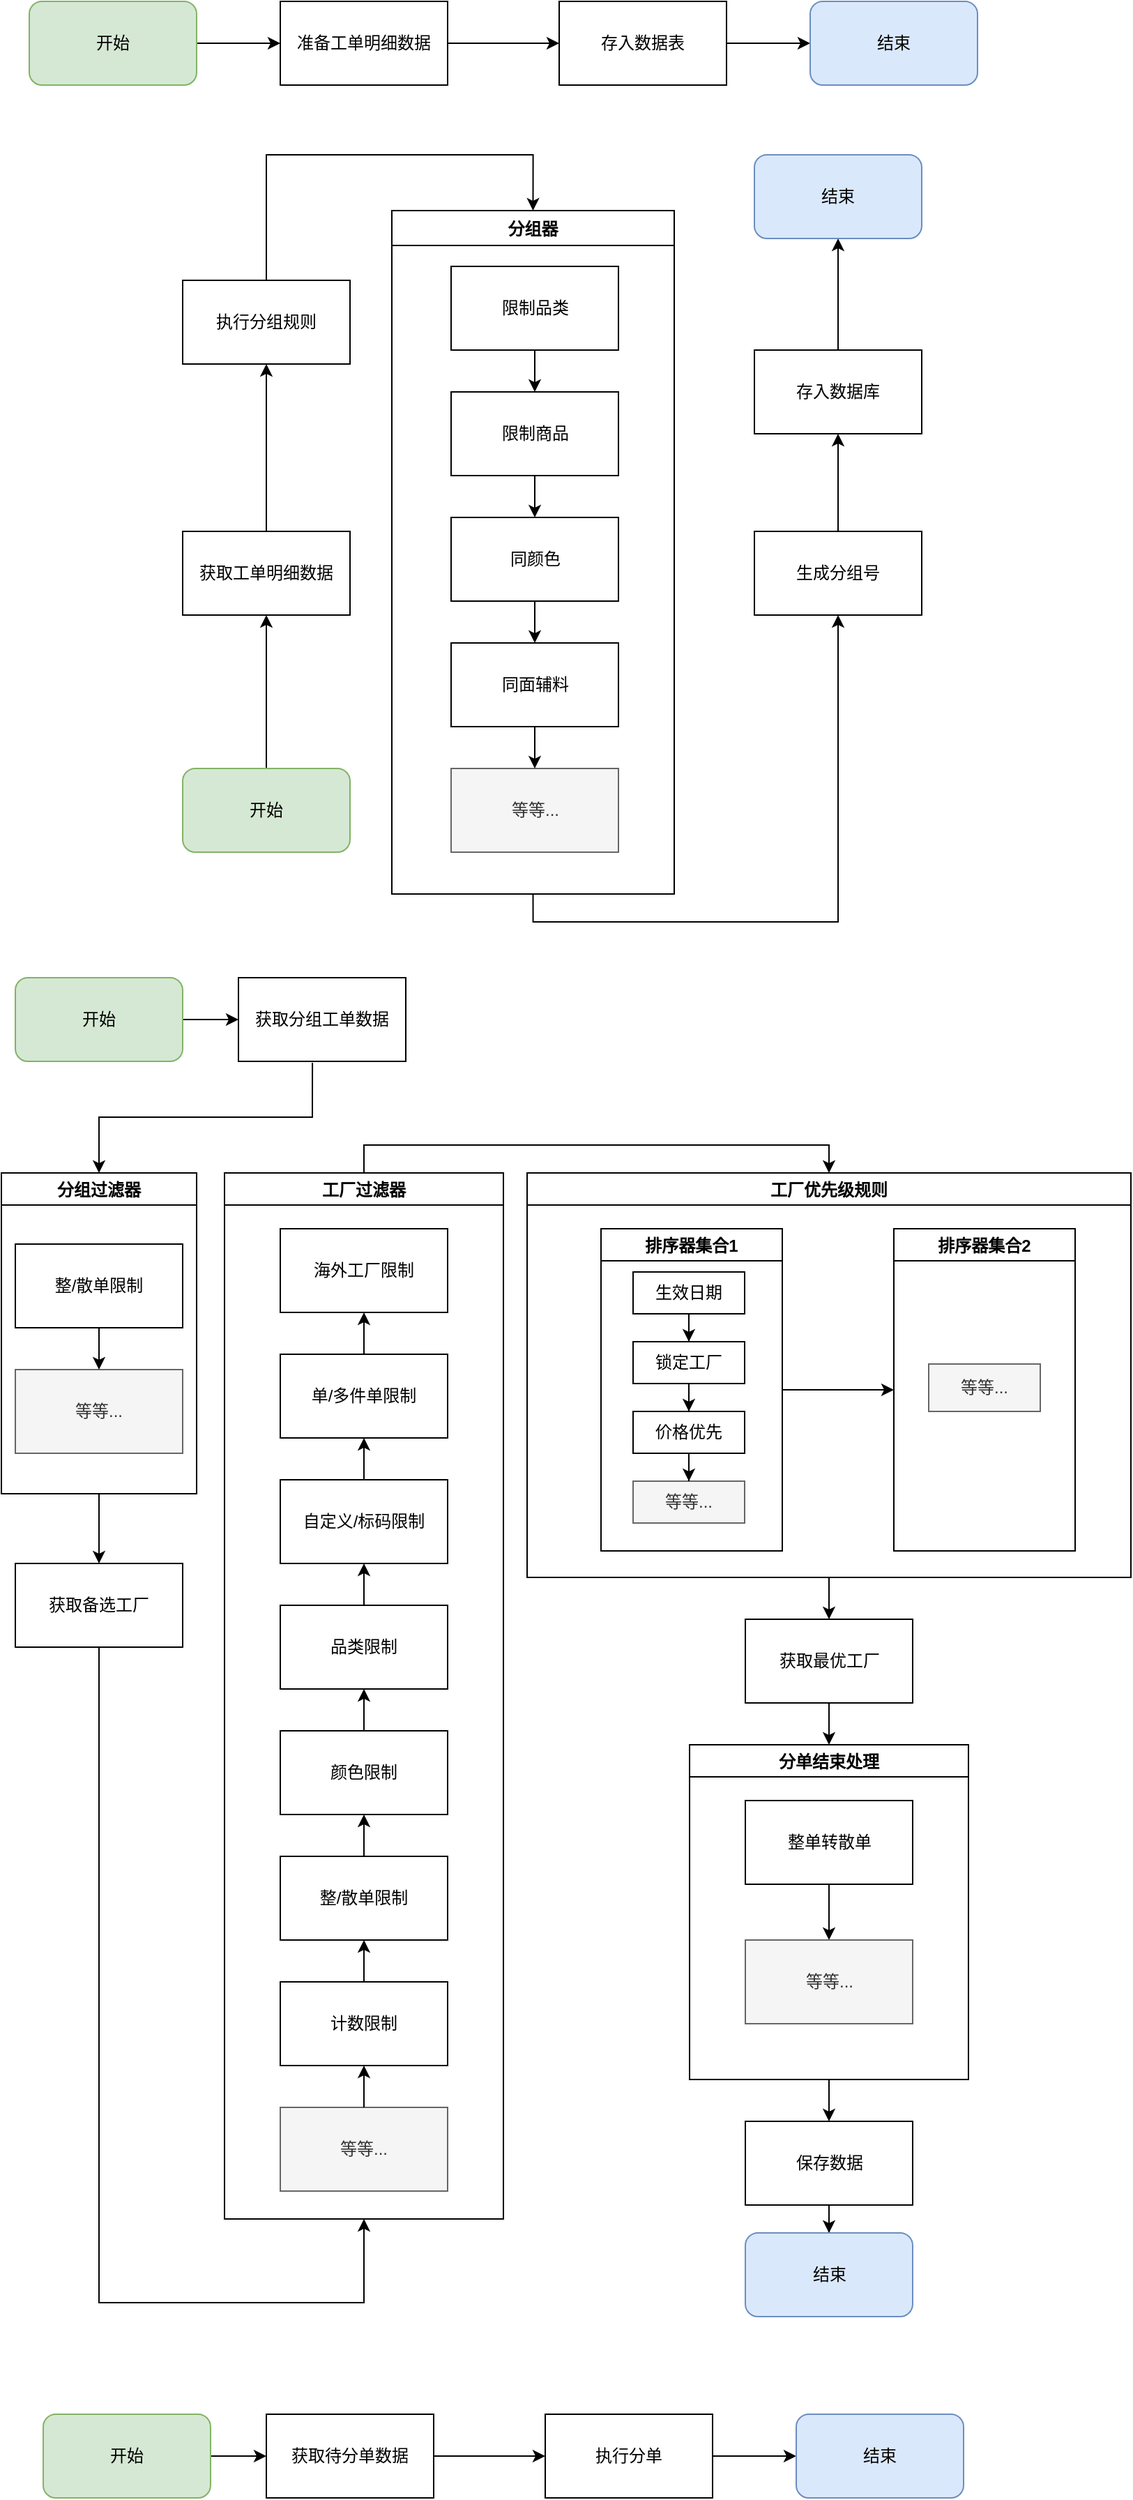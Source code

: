 <mxfile version="15.0.3" type="github">
  <diagram id="PkxNSf3w1aPMf5KJn0CN" name="Page-1">
    <mxGraphModel dx="1230" dy="731" grid="1" gridSize="10" guides="1" tooltips="1" connect="1" arrows="1" fold="1" page="1" pageScale="1" pageWidth="827" pageHeight="1169" math="0" shadow="0">
      <root>
        <mxCell id="0" />
        <mxCell id="1" parent="0" />
        <mxCell id="IBnDp6L8m_IgXKUZqDsy-4" value="" style="edgeStyle=orthogonalEdgeStyle;rounded=0;orthogonalLoop=1;jettySize=auto;html=1;" parent="1" source="IBnDp6L8m_IgXKUZqDsy-1" target="IBnDp6L8m_IgXKUZqDsy-2" edge="1">
          <mxGeometry relative="1" as="geometry" />
        </mxCell>
        <mxCell id="IBnDp6L8m_IgXKUZqDsy-1" value="准备工单明细数据" style="rounded=0;whiteSpace=wrap;html=1;" parent="1" vertex="1">
          <mxGeometry x="210" y="90" width="120" height="60" as="geometry" />
        </mxCell>
        <mxCell id="IBnDp6L8m_IgXKUZqDsy-12" value="" style="edgeStyle=orthogonalEdgeStyle;rounded=0;orthogonalLoop=1;jettySize=auto;html=1;" parent="1" source="IBnDp6L8m_IgXKUZqDsy-2" target="IBnDp6L8m_IgXKUZqDsy-11" edge="1">
          <mxGeometry relative="1" as="geometry" />
        </mxCell>
        <mxCell id="IBnDp6L8m_IgXKUZqDsy-2" value="存入数据表" style="rounded=0;whiteSpace=wrap;html=1;" parent="1" vertex="1">
          <mxGeometry x="410" y="90" width="120" height="60" as="geometry" />
        </mxCell>
        <mxCell id="IBnDp6L8m_IgXKUZqDsy-8" value="" style="edgeStyle=orthogonalEdgeStyle;rounded=0;orthogonalLoop=1;jettySize=auto;html=1;" parent="1" source="IBnDp6L8m_IgXKUZqDsy-7" target="IBnDp6L8m_IgXKUZqDsy-1" edge="1">
          <mxGeometry relative="1" as="geometry" />
        </mxCell>
        <mxCell id="IBnDp6L8m_IgXKUZqDsy-7" value="开始" style="rounded=1;whiteSpace=wrap;html=1;fillColor=#d5e8d4;strokeColor=#82b366;" parent="1" vertex="1">
          <mxGeometry x="30" y="90" width="120" height="60" as="geometry" />
        </mxCell>
        <mxCell id="IBnDp6L8m_IgXKUZqDsy-11" value="结束" style="rounded=1;whiteSpace=wrap;html=1;fillColor=#dae8fc;strokeColor=#6c8ebf;" parent="1" vertex="1">
          <mxGeometry x="590" y="90" width="120" height="60" as="geometry" />
        </mxCell>
        <mxCell id="IBnDp6L8m_IgXKUZqDsy-36" value="" style="edgeStyle=orthogonalEdgeStyle;rounded=0;orthogonalLoop=1;jettySize=auto;html=1;" parent="1" source="IBnDp6L8m_IgXKUZqDsy-13" target="IBnDp6L8m_IgXKUZqDsy-35" edge="1">
          <mxGeometry relative="1" as="geometry" />
        </mxCell>
        <mxCell id="IBnDp6L8m_IgXKUZqDsy-13" value="开始" style="rounded=1;whiteSpace=wrap;html=1;fillColor=#d5e8d4;strokeColor=#82b366;" parent="1" vertex="1">
          <mxGeometry x="140" y="640" width="120" height="60" as="geometry" />
        </mxCell>
        <mxCell id="IBnDp6L8m_IgXKUZqDsy-18" style="edgeStyle=orthogonalEdgeStyle;rounded=0;orthogonalLoop=1;jettySize=auto;html=1;exitX=0.5;exitY=0;exitDx=0;exitDy=0;entryX=0.5;entryY=0;entryDx=0;entryDy=0;" parent="1" source="IBnDp6L8m_IgXKUZqDsy-14" target="IBnDp6L8m_IgXKUZqDsy-34" edge="1">
          <mxGeometry relative="1" as="geometry">
            <mxPoint x="420" y="200" as="targetPoint" />
            <Array as="points">
              <mxPoint x="200" y="200" />
              <mxPoint x="391" y="200" />
            </Array>
          </mxGeometry>
        </mxCell>
        <mxCell id="IBnDp6L8m_IgXKUZqDsy-14" value="执行分组规则" style="rounded=0;whiteSpace=wrap;html=1;" parent="1" vertex="1">
          <mxGeometry x="140" y="290" width="120" height="60" as="geometry" />
        </mxCell>
        <mxCell id="IBnDp6L8m_IgXKUZqDsy-28" value="" style="edgeStyle=orthogonalEdgeStyle;rounded=0;orthogonalLoop=1;jettySize=auto;html=1;exitX=0.5;exitY=1;exitDx=0;exitDy=0;entryX=0.5;entryY=1;entryDx=0;entryDy=0;" parent="1" source="IBnDp6L8m_IgXKUZqDsy-34" target="IBnDp6L8m_IgXKUZqDsy-27" edge="1">
          <mxGeometry relative="1" as="geometry" />
        </mxCell>
        <mxCell id="IBnDp6L8m_IgXKUZqDsy-30" value="" style="edgeStyle=orthogonalEdgeStyle;rounded=0;orthogonalLoop=1;jettySize=auto;html=1;" parent="1" source="IBnDp6L8m_IgXKUZqDsy-27" target="IBnDp6L8m_IgXKUZqDsy-29" edge="1">
          <mxGeometry relative="1" as="geometry" />
        </mxCell>
        <mxCell id="IBnDp6L8m_IgXKUZqDsy-27" value="生成分组号" style="whiteSpace=wrap;html=1;rounded=0;" parent="1" vertex="1">
          <mxGeometry x="550" y="470" width="120" height="60" as="geometry" />
        </mxCell>
        <mxCell id="IBnDp6L8m_IgXKUZqDsy-32" value="" style="edgeStyle=orthogonalEdgeStyle;rounded=0;orthogonalLoop=1;jettySize=auto;html=1;" parent="1" source="IBnDp6L8m_IgXKUZqDsy-29" target="IBnDp6L8m_IgXKUZqDsy-31" edge="1">
          <mxGeometry relative="1" as="geometry" />
        </mxCell>
        <mxCell id="IBnDp6L8m_IgXKUZqDsy-29" value="存入数据库" style="whiteSpace=wrap;html=1;rounded=0;" parent="1" vertex="1">
          <mxGeometry x="550" y="340" width="120" height="60" as="geometry" />
        </mxCell>
        <mxCell id="IBnDp6L8m_IgXKUZqDsy-31" value="结束" style="rounded=1;whiteSpace=wrap;html=1;fillColor=#dae8fc;strokeColor=#6c8ebf;" parent="1" vertex="1">
          <mxGeometry x="550" y="200" width="120" height="60" as="geometry" />
        </mxCell>
        <mxCell id="IBnDp6L8m_IgXKUZqDsy-34" value="分组器" style="swimlane;verticalAlign=middle;fillColor=none;startSize=25;" parent="1" vertex="1">
          <mxGeometry x="290" y="240" width="202.5" height="490" as="geometry">
            <mxRectangle x="290" y="240" width="90" height="23" as="alternateBounds" />
          </mxGeometry>
        </mxCell>
        <mxCell id="IBnDp6L8m_IgXKUZqDsy-17" value="限制品类" style="rounded=0;whiteSpace=wrap;html=1;" parent="IBnDp6L8m_IgXKUZqDsy-34" vertex="1">
          <mxGeometry x="42.5" y="40" width="120" height="60" as="geometry" />
        </mxCell>
        <mxCell id="IBnDp6L8m_IgXKUZqDsy-19" value="限制商品" style="whiteSpace=wrap;html=1;rounded=0;" parent="IBnDp6L8m_IgXKUZqDsy-34" vertex="1">
          <mxGeometry x="42.5" y="130" width="120" height="60" as="geometry" />
        </mxCell>
        <mxCell id="IBnDp6L8m_IgXKUZqDsy-20" value="" style="edgeStyle=orthogonalEdgeStyle;rounded=0;orthogonalLoop=1;jettySize=auto;html=1;" parent="IBnDp6L8m_IgXKUZqDsy-34" source="IBnDp6L8m_IgXKUZqDsy-17" target="IBnDp6L8m_IgXKUZqDsy-19" edge="1">
          <mxGeometry relative="1" as="geometry" />
        </mxCell>
        <mxCell id="IBnDp6L8m_IgXKUZqDsy-21" value="同颜色" style="whiteSpace=wrap;html=1;rounded=0;" parent="IBnDp6L8m_IgXKUZqDsy-34" vertex="1">
          <mxGeometry x="42.5" y="220" width="120" height="60" as="geometry" />
        </mxCell>
        <mxCell id="IBnDp6L8m_IgXKUZqDsy-22" value="" style="edgeStyle=orthogonalEdgeStyle;rounded=0;orthogonalLoop=1;jettySize=auto;html=1;" parent="IBnDp6L8m_IgXKUZqDsy-34" source="IBnDp6L8m_IgXKUZqDsy-19" target="IBnDp6L8m_IgXKUZqDsy-21" edge="1">
          <mxGeometry relative="1" as="geometry" />
        </mxCell>
        <mxCell id="IBnDp6L8m_IgXKUZqDsy-23" value="同面辅料" style="whiteSpace=wrap;html=1;rounded=0;" parent="IBnDp6L8m_IgXKUZqDsy-34" vertex="1">
          <mxGeometry x="42.5" y="310" width="120" height="60" as="geometry" />
        </mxCell>
        <mxCell id="IBnDp6L8m_IgXKUZqDsy-24" value="" style="edgeStyle=orthogonalEdgeStyle;rounded=0;orthogonalLoop=1;jettySize=auto;html=1;" parent="IBnDp6L8m_IgXKUZqDsy-34" source="IBnDp6L8m_IgXKUZqDsy-21" target="IBnDp6L8m_IgXKUZqDsy-23" edge="1">
          <mxGeometry relative="1" as="geometry" />
        </mxCell>
        <mxCell id="IBnDp6L8m_IgXKUZqDsy-25" value="等等..." style="whiteSpace=wrap;html=1;rounded=0;fillColor=#f5f5f5;strokeColor=#666666;fontColor=#333333;" parent="IBnDp6L8m_IgXKUZqDsy-34" vertex="1">
          <mxGeometry x="42.5" y="400" width="120" height="60" as="geometry" />
        </mxCell>
        <mxCell id="IBnDp6L8m_IgXKUZqDsy-26" value="" style="edgeStyle=orthogonalEdgeStyle;rounded=0;orthogonalLoop=1;jettySize=auto;html=1;" parent="IBnDp6L8m_IgXKUZqDsy-34" source="IBnDp6L8m_IgXKUZqDsy-23" target="IBnDp6L8m_IgXKUZqDsy-25" edge="1">
          <mxGeometry relative="1" as="geometry" />
        </mxCell>
        <mxCell id="IBnDp6L8m_IgXKUZqDsy-37" style="edgeStyle=orthogonalEdgeStyle;rounded=0;orthogonalLoop=1;jettySize=auto;html=1;" parent="1" source="IBnDp6L8m_IgXKUZqDsy-35" target="IBnDp6L8m_IgXKUZqDsy-14" edge="1">
          <mxGeometry relative="1" as="geometry" />
        </mxCell>
        <mxCell id="IBnDp6L8m_IgXKUZqDsy-35" value="获取工单明细数据" style="rounded=0;whiteSpace=wrap;html=1;fillColor=none;verticalAlign=middle;" parent="1" vertex="1">
          <mxGeometry x="140" y="470" width="120" height="60" as="geometry" />
        </mxCell>
        <mxCell id="IBnDp6L8m_IgXKUZqDsy-53" value="" style="edgeStyle=orthogonalEdgeStyle;rounded=0;orthogonalLoop=1;jettySize=auto;html=1;" parent="1" source="IBnDp6L8m_IgXKUZqDsy-45" target="IBnDp6L8m_IgXKUZqDsy-52" edge="1">
          <mxGeometry relative="1" as="geometry" />
        </mxCell>
        <mxCell id="IBnDp6L8m_IgXKUZqDsy-45" value="开始" style="rounded=1;whiteSpace=wrap;html=1;fillColor=#d5e8d4;verticalAlign=middle;strokeColor=#82b366;" parent="1" vertex="1">
          <mxGeometry x="20" y="790" width="120" height="60" as="geometry" />
        </mxCell>
        <mxCell id="IBnDp6L8m_IgXKUZqDsy-58" style="edgeStyle=orthogonalEdgeStyle;rounded=0;orthogonalLoop=1;jettySize=auto;html=1;entryX=0.5;entryY=0;entryDx=0;entryDy=0;exitX=0.442;exitY=1.017;exitDx=0;exitDy=0;exitPerimeter=0;" parent="1" source="IBnDp6L8m_IgXKUZqDsy-52" target="IBnDp6L8m_IgXKUZqDsy-54" edge="1">
          <mxGeometry relative="1" as="geometry" />
        </mxCell>
        <mxCell id="IBnDp6L8m_IgXKUZqDsy-52" value="获取分组工单数据" style="rounded=0;whiteSpace=wrap;html=1;fillColor=none;verticalAlign=middle;" parent="1" vertex="1">
          <mxGeometry x="180" y="790" width="120" height="60" as="geometry" />
        </mxCell>
        <mxCell id="IBnDp6L8m_IgXKUZqDsy-60" value="" style="edgeStyle=orthogonalEdgeStyle;rounded=0;orthogonalLoop=1;jettySize=auto;html=1;" parent="1" source="IBnDp6L8m_IgXKUZqDsy-54" target="IBnDp6L8m_IgXKUZqDsy-59" edge="1">
          <mxGeometry relative="1" as="geometry" />
        </mxCell>
        <mxCell id="IBnDp6L8m_IgXKUZqDsy-54" value="分组过滤器" style="swimlane;fillColor=none;verticalAlign=middle;" parent="1" vertex="1">
          <mxGeometry x="10" y="930" width="140" height="230" as="geometry" />
        </mxCell>
        <mxCell id="IBnDp6L8m_IgXKUZqDsy-55" value="整/散单限制" style="whiteSpace=wrap;html=1;fillColor=none;verticalAlign=middle;" parent="IBnDp6L8m_IgXKUZqDsy-54" vertex="1">
          <mxGeometry x="10" y="51" width="120" height="60" as="geometry" />
        </mxCell>
        <mxCell id="IBnDp6L8m_IgXKUZqDsy-56" value="等等..." style="whiteSpace=wrap;html=1;fillColor=#f5f5f5;strokeColor=#666666;fontColor=#333333;" parent="IBnDp6L8m_IgXKUZqDsy-54" vertex="1">
          <mxGeometry x="10" y="141" width="120" height="60" as="geometry" />
        </mxCell>
        <mxCell id="IBnDp6L8m_IgXKUZqDsy-57" value="" style="edgeStyle=orthogonalEdgeStyle;rounded=0;orthogonalLoop=1;jettySize=auto;html=1;" parent="IBnDp6L8m_IgXKUZqDsy-54" source="IBnDp6L8m_IgXKUZqDsy-55" target="IBnDp6L8m_IgXKUZqDsy-56" edge="1">
          <mxGeometry relative="1" as="geometry" />
        </mxCell>
        <mxCell id="IBnDp6L8m_IgXKUZqDsy-62" style="edgeStyle=orthogonalEdgeStyle;rounded=0;orthogonalLoop=1;jettySize=auto;html=1;entryX=0.5;entryY=1;entryDx=0;entryDy=0;exitX=0.5;exitY=1;exitDx=0;exitDy=0;" parent="1" source="IBnDp6L8m_IgXKUZqDsy-59" target="IBnDp6L8m_IgXKUZqDsy-61" edge="1">
          <mxGeometry relative="1" as="geometry">
            <mxPoint x="399" y="1640" as="targetPoint" />
            <Array as="points">
              <mxPoint x="80" y="1740" />
              <mxPoint x="270" y="1740" />
            </Array>
          </mxGeometry>
        </mxCell>
        <mxCell id="IBnDp6L8m_IgXKUZqDsy-59" value="获取备选工厂" style="whiteSpace=wrap;html=1;fontStyle=0;fillColor=none;startSize=23;" parent="1" vertex="1">
          <mxGeometry x="20" y="1210" width="120" height="60" as="geometry" />
        </mxCell>
        <mxCell id="IBnDp6L8m_IgXKUZqDsy-85" style="edgeStyle=orthogonalEdgeStyle;rounded=0;orthogonalLoop=1;jettySize=auto;html=1;entryX=0.5;entryY=0;entryDx=0;entryDy=0;exitX=0.5;exitY=0;exitDx=0;exitDy=0;" parent="1" source="IBnDp6L8m_IgXKUZqDsy-61" target="IBnDp6L8m_IgXKUZqDsy-84" edge="1">
          <mxGeometry relative="1" as="geometry" />
        </mxCell>
        <mxCell id="IBnDp6L8m_IgXKUZqDsy-61" value="工厂过滤器" style="swimlane;fillColor=none;verticalAlign=middle;" parent="1" vertex="1">
          <mxGeometry x="170" y="930" width="200" height="750" as="geometry">
            <mxRectangle x="414" y="840" width="90" height="23" as="alternateBounds" />
          </mxGeometry>
        </mxCell>
        <mxCell id="IBnDp6L8m_IgXKUZqDsy-63" value="海外工厂限制" style="rounded=0;whiteSpace=wrap;html=1;fillColor=none;verticalAlign=middle;" parent="IBnDp6L8m_IgXKUZqDsy-61" vertex="1">
          <mxGeometry x="40" y="40" width="120" height="60" as="geometry" />
        </mxCell>
        <mxCell id="IBnDp6L8m_IgXKUZqDsy-64" value="单/多件单限制" style="whiteSpace=wrap;html=1;rounded=0;fillColor=none;" parent="IBnDp6L8m_IgXKUZqDsy-61" vertex="1">
          <mxGeometry x="40" y="130" width="120" height="60" as="geometry" />
        </mxCell>
        <mxCell id="IBnDp6L8m_IgXKUZqDsy-65" value="" style="edgeStyle=orthogonalEdgeStyle;rounded=0;orthogonalLoop=1;jettySize=auto;html=1;" parent="IBnDp6L8m_IgXKUZqDsy-61" source="IBnDp6L8m_IgXKUZqDsy-64" target="IBnDp6L8m_IgXKUZqDsy-63" edge="1">
          <mxGeometry relative="1" as="geometry" />
        </mxCell>
        <mxCell id="IBnDp6L8m_IgXKUZqDsy-66" value="自定义/标码限制" style="whiteSpace=wrap;html=1;rounded=0;fillColor=none;" parent="IBnDp6L8m_IgXKUZqDsy-61" vertex="1">
          <mxGeometry x="40" y="220" width="120" height="60" as="geometry" />
        </mxCell>
        <mxCell id="IBnDp6L8m_IgXKUZqDsy-67" value="" style="edgeStyle=orthogonalEdgeStyle;rounded=0;orthogonalLoop=1;jettySize=auto;html=1;" parent="IBnDp6L8m_IgXKUZqDsy-61" source="IBnDp6L8m_IgXKUZqDsy-66" target="IBnDp6L8m_IgXKUZqDsy-64" edge="1">
          <mxGeometry relative="1" as="geometry" />
        </mxCell>
        <mxCell id="IBnDp6L8m_IgXKUZqDsy-68" value="品类限制" style="whiteSpace=wrap;html=1;rounded=0;fillColor=none;" parent="IBnDp6L8m_IgXKUZqDsy-61" vertex="1">
          <mxGeometry x="40" y="310" width="120" height="60" as="geometry" />
        </mxCell>
        <mxCell id="IBnDp6L8m_IgXKUZqDsy-69" value="" style="edgeStyle=orthogonalEdgeStyle;rounded=0;orthogonalLoop=1;jettySize=auto;html=1;" parent="IBnDp6L8m_IgXKUZqDsy-61" source="IBnDp6L8m_IgXKUZqDsy-68" target="IBnDp6L8m_IgXKUZqDsy-66" edge="1">
          <mxGeometry relative="1" as="geometry" />
        </mxCell>
        <mxCell id="IBnDp6L8m_IgXKUZqDsy-70" value="颜色限制" style="whiteSpace=wrap;html=1;rounded=0;fillColor=none;" parent="IBnDp6L8m_IgXKUZqDsy-61" vertex="1">
          <mxGeometry x="40" y="400" width="120" height="60" as="geometry" />
        </mxCell>
        <mxCell id="IBnDp6L8m_IgXKUZqDsy-71" value="" style="edgeStyle=orthogonalEdgeStyle;rounded=0;orthogonalLoop=1;jettySize=auto;html=1;" parent="IBnDp6L8m_IgXKUZqDsy-61" source="IBnDp6L8m_IgXKUZqDsy-70" target="IBnDp6L8m_IgXKUZqDsy-68" edge="1">
          <mxGeometry relative="1" as="geometry" />
        </mxCell>
        <mxCell id="IBnDp6L8m_IgXKUZqDsy-72" value="整/散单限制" style="whiteSpace=wrap;html=1;rounded=0;fillColor=none;" parent="IBnDp6L8m_IgXKUZqDsy-61" vertex="1">
          <mxGeometry x="40" y="490" width="120" height="60" as="geometry" />
        </mxCell>
        <mxCell id="IBnDp6L8m_IgXKUZqDsy-73" value="" style="edgeStyle=orthogonalEdgeStyle;rounded=0;orthogonalLoop=1;jettySize=auto;html=1;" parent="IBnDp6L8m_IgXKUZqDsy-61" source="IBnDp6L8m_IgXKUZqDsy-72" target="IBnDp6L8m_IgXKUZqDsy-70" edge="1">
          <mxGeometry relative="1" as="geometry" />
        </mxCell>
        <mxCell id="IBnDp6L8m_IgXKUZqDsy-74" value="计数限制" style="whiteSpace=wrap;html=1;rounded=0;fillColor=none;" parent="IBnDp6L8m_IgXKUZqDsy-61" vertex="1">
          <mxGeometry x="40" y="580" width="120" height="60" as="geometry" />
        </mxCell>
        <mxCell id="IBnDp6L8m_IgXKUZqDsy-75" value="" style="edgeStyle=orthogonalEdgeStyle;rounded=0;orthogonalLoop=1;jettySize=auto;html=1;" parent="IBnDp6L8m_IgXKUZqDsy-61" source="IBnDp6L8m_IgXKUZqDsy-74" target="IBnDp6L8m_IgXKUZqDsy-72" edge="1">
          <mxGeometry relative="1" as="geometry" />
        </mxCell>
        <mxCell id="IBnDp6L8m_IgXKUZqDsy-76" value="等等..." style="whiteSpace=wrap;html=1;rounded=0;fillColor=#f5f5f5;strokeColor=#666666;fontColor=#333333;" parent="IBnDp6L8m_IgXKUZqDsy-61" vertex="1">
          <mxGeometry x="40" y="670" width="120" height="60" as="geometry" />
        </mxCell>
        <mxCell id="IBnDp6L8m_IgXKUZqDsy-77" value="" style="edgeStyle=orthogonalEdgeStyle;rounded=0;orthogonalLoop=1;jettySize=auto;html=1;" parent="IBnDp6L8m_IgXKUZqDsy-61" source="IBnDp6L8m_IgXKUZqDsy-76" target="IBnDp6L8m_IgXKUZqDsy-74" edge="1">
          <mxGeometry relative="1" as="geometry" />
        </mxCell>
        <mxCell id="IBnDp6L8m_IgXKUZqDsy-115" value="" style="edgeStyle=orthogonalEdgeStyle;rounded=0;orthogonalLoop=1;jettySize=auto;html=1;" parent="1" source="IBnDp6L8m_IgXKUZqDsy-84" target="IBnDp6L8m_IgXKUZqDsy-114" edge="1">
          <mxGeometry relative="1" as="geometry" />
        </mxCell>
        <mxCell id="IBnDp6L8m_IgXKUZqDsy-84" value="工厂优先级规则" style="swimlane;fillColor=none;verticalAlign=middle;" parent="1" vertex="1">
          <mxGeometry x="387" y="930" width="433" height="290" as="geometry" />
        </mxCell>
        <mxCell id="IBnDp6L8m_IgXKUZqDsy-112" value="" style="edgeStyle=orthogonalEdgeStyle;rounded=0;orthogonalLoop=1;jettySize=auto;html=1;entryX=0;entryY=0.5;entryDx=0;entryDy=0;" parent="IBnDp6L8m_IgXKUZqDsy-84" source="IBnDp6L8m_IgXKUZqDsy-91" target="IBnDp6L8m_IgXKUZqDsy-96" edge="1">
          <mxGeometry relative="1" as="geometry">
            <mxPoint x="253" y="156" as="targetPoint" />
          </mxGeometry>
        </mxCell>
        <mxCell id="IBnDp6L8m_IgXKUZqDsy-91" value="排序器集合1" style="swimlane;fillColor=none;verticalAlign=middle;" parent="IBnDp6L8m_IgXKUZqDsy-84" vertex="1">
          <mxGeometry x="53" y="40" width="130" height="231" as="geometry" />
        </mxCell>
        <mxCell id="IBnDp6L8m_IgXKUZqDsy-88" value="锁定工厂" style="rounded=0;whiteSpace=wrap;html=1;fillColor=none;verticalAlign=middle;" parent="IBnDp6L8m_IgXKUZqDsy-91" vertex="1">
          <mxGeometry x="23" y="81" width="80" height="30" as="geometry" />
        </mxCell>
        <mxCell id="IBnDp6L8m_IgXKUZqDsy-89" value="价格优先" style="rounded=0;whiteSpace=wrap;html=1;fillColor=none;verticalAlign=middle;" parent="IBnDp6L8m_IgXKUZqDsy-91" vertex="1">
          <mxGeometry x="23" y="131" width="80" height="30" as="geometry" />
        </mxCell>
        <mxCell id="IBnDp6L8m_IgXKUZqDsy-90" value="" style="edgeStyle=orthogonalEdgeStyle;rounded=0;orthogonalLoop=1;jettySize=auto;html=1;" parent="IBnDp6L8m_IgXKUZqDsy-91" source="IBnDp6L8m_IgXKUZqDsy-88" target="IBnDp6L8m_IgXKUZqDsy-89" edge="1">
          <mxGeometry relative="1" as="geometry" />
        </mxCell>
        <mxCell id="IBnDp6L8m_IgXKUZqDsy-92" value="生效日期" style="rounded=0;whiteSpace=wrap;html=1;fillColor=none;verticalAlign=middle;" parent="IBnDp6L8m_IgXKUZqDsy-91" vertex="1">
          <mxGeometry x="23" y="31" width="80" height="30" as="geometry" />
        </mxCell>
        <mxCell id="IBnDp6L8m_IgXKUZqDsy-93" value="" style="edgeStyle=orthogonalEdgeStyle;rounded=0;orthogonalLoop=1;jettySize=auto;html=1;" parent="IBnDp6L8m_IgXKUZqDsy-91" source="IBnDp6L8m_IgXKUZqDsy-92" target="IBnDp6L8m_IgXKUZqDsy-88" edge="1">
          <mxGeometry relative="1" as="geometry" />
        </mxCell>
        <mxCell id="IBnDp6L8m_IgXKUZqDsy-94" value="等等..." style="rounded=0;whiteSpace=wrap;html=1;fillColor=#f5f5f5;verticalAlign=middle;strokeColor=#666666;fontColor=#333333;" parent="IBnDp6L8m_IgXKUZqDsy-91" vertex="1">
          <mxGeometry x="23" y="181" width="80" height="30" as="geometry" />
        </mxCell>
        <mxCell id="IBnDp6L8m_IgXKUZqDsy-95" value="" style="edgeStyle=orthogonalEdgeStyle;rounded=0;orthogonalLoop=1;jettySize=auto;html=1;" parent="IBnDp6L8m_IgXKUZqDsy-91" source="IBnDp6L8m_IgXKUZqDsy-89" target="IBnDp6L8m_IgXKUZqDsy-94" edge="1">
          <mxGeometry relative="1" as="geometry" />
        </mxCell>
        <mxCell id="IBnDp6L8m_IgXKUZqDsy-96" value="排序器集合2" style="swimlane;fillColor=none;verticalAlign=middle;" parent="IBnDp6L8m_IgXKUZqDsy-84" vertex="1">
          <mxGeometry x="263" y="40" width="130" height="231" as="geometry" />
        </mxCell>
        <mxCell id="IBnDp6L8m_IgXKUZqDsy-113" value="等等..." style="rounded=0;whiteSpace=wrap;html=1;fillColor=#f5f5f5;verticalAlign=middle;strokeColor=#666666;fontColor=#333333;" parent="IBnDp6L8m_IgXKUZqDsy-96" vertex="1">
          <mxGeometry x="25" y="97" width="80" height="34" as="geometry" />
        </mxCell>
        <mxCell id="IBnDp6L8m_IgXKUZqDsy-117" value="" style="edgeStyle=orthogonalEdgeStyle;rounded=0;orthogonalLoop=1;jettySize=auto;html=1;entryX=0.5;entryY=0;entryDx=0;entryDy=0;" parent="1" source="IBnDp6L8m_IgXKUZqDsy-114" target="oeSwAl1uStyHNwGH8r0S-1" edge="1">
          <mxGeometry relative="1" as="geometry" />
        </mxCell>
        <mxCell id="IBnDp6L8m_IgXKUZqDsy-114" value="获取最优工厂" style="whiteSpace=wrap;html=1;fontStyle=0;fillColor=none;startSize=23;" parent="1" vertex="1">
          <mxGeometry x="543.5" y="1250" width="120" height="60" as="geometry" />
        </mxCell>
        <mxCell id="IBnDp6L8m_IgXKUZqDsy-119" value="" style="edgeStyle=orthogonalEdgeStyle;rounded=0;orthogonalLoop=1;jettySize=auto;html=1;" parent="1" source="IBnDp6L8m_IgXKUZqDsy-116" target="IBnDp6L8m_IgXKUZqDsy-118" edge="1">
          <mxGeometry relative="1" as="geometry" />
        </mxCell>
        <mxCell id="IBnDp6L8m_IgXKUZqDsy-116" value="保存数据" style="whiteSpace=wrap;html=1;fontStyle=0;fillColor=none;startSize=23;" parent="1" vertex="1">
          <mxGeometry x="543.5" y="1610" width="120" height="60" as="geometry" />
        </mxCell>
        <mxCell id="IBnDp6L8m_IgXKUZqDsy-118" value="结束" style="rounded=1;whiteSpace=wrap;html=1;fillColor=#dae8fc;verticalAlign=middle;strokeColor=#6c8ebf;" parent="1" vertex="1">
          <mxGeometry x="543.5" y="1690" width="120" height="60" as="geometry" />
        </mxCell>
        <mxCell id="IBnDp6L8m_IgXKUZqDsy-128" value="" style="edgeStyle=orthogonalEdgeStyle;rounded=0;orthogonalLoop=1;jettySize=auto;html=1;" parent="1" source="IBnDp6L8m_IgXKUZqDsy-120" target="IBnDp6L8m_IgXKUZqDsy-123" edge="1">
          <mxGeometry relative="1" as="geometry" />
        </mxCell>
        <mxCell id="IBnDp6L8m_IgXKUZqDsy-120" value="开始" style="rounded=1;whiteSpace=wrap;html=1;fillColor=#d5e8d4;verticalAlign=middle;strokeColor=#82b366;" parent="1" vertex="1">
          <mxGeometry x="40" y="1820" width="120" height="60" as="geometry" />
        </mxCell>
        <mxCell id="IBnDp6L8m_IgXKUZqDsy-125" value="" style="edgeStyle=orthogonalEdgeStyle;rounded=0;orthogonalLoop=1;jettySize=auto;html=1;" parent="1" source="IBnDp6L8m_IgXKUZqDsy-123" target="IBnDp6L8m_IgXKUZqDsy-124" edge="1">
          <mxGeometry relative="1" as="geometry" />
        </mxCell>
        <mxCell id="IBnDp6L8m_IgXKUZqDsy-123" value="获取待分单数据" style="rounded=0;whiteSpace=wrap;html=1;fillColor=none;verticalAlign=middle;" parent="1" vertex="1">
          <mxGeometry x="200" y="1820" width="120" height="60" as="geometry" />
        </mxCell>
        <mxCell id="IBnDp6L8m_IgXKUZqDsy-127" value="" style="edgeStyle=orthogonalEdgeStyle;rounded=0;orthogonalLoop=1;jettySize=auto;html=1;" parent="1" source="IBnDp6L8m_IgXKUZqDsy-124" target="IBnDp6L8m_IgXKUZqDsy-126" edge="1">
          <mxGeometry relative="1" as="geometry" />
        </mxCell>
        <mxCell id="IBnDp6L8m_IgXKUZqDsy-124" value="执行分单" style="whiteSpace=wrap;html=1;rounded=0;fillColor=none;" parent="1" vertex="1">
          <mxGeometry x="400" y="1820" width="120" height="60" as="geometry" />
        </mxCell>
        <mxCell id="IBnDp6L8m_IgXKUZqDsy-126" value="结束" style="rounded=1;whiteSpace=wrap;html=1;fillColor=#dae8fc;verticalAlign=middle;strokeColor=#6c8ebf;" parent="1" vertex="1">
          <mxGeometry x="580" y="1820" width="120" height="60" as="geometry" />
        </mxCell>
        <mxCell id="oeSwAl1uStyHNwGH8r0S-2" style="edgeStyle=orthogonalEdgeStyle;rounded=0;orthogonalLoop=1;jettySize=auto;html=1;entryX=0.5;entryY=0;entryDx=0;entryDy=0;" edge="1" parent="1" source="oeSwAl1uStyHNwGH8r0S-1" target="IBnDp6L8m_IgXKUZqDsy-116">
          <mxGeometry relative="1" as="geometry" />
        </mxCell>
        <mxCell id="oeSwAl1uStyHNwGH8r0S-1" value="分单结束处理" style="swimlane;" vertex="1" parent="1">
          <mxGeometry x="503.5" y="1340" width="200" height="240" as="geometry" />
        </mxCell>
        <mxCell id="oeSwAl1uStyHNwGH8r0S-5" value="" style="edgeStyle=orthogonalEdgeStyle;rounded=0;orthogonalLoop=1;jettySize=auto;html=1;" edge="1" parent="oeSwAl1uStyHNwGH8r0S-1" source="oeSwAl1uStyHNwGH8r0S-3" target="oeSwAl1uStyHNwGH8r0S-4">
          <mxGeometry relative="1" as="geometry" />
        </mxCell>
        <mxCell id="oeSwAl1uStyHNwGH8r0S-3" value="整单转散单" style="rounded=0;whiteSpace=wrap;html=1;" vertex="1" parent="oeSwAl1uStyHNwGH8r0S-1">
          <mxGeometry x="40" y="40" width="120" height="60" as="geometry" />
        </mxCell>
        <mxCell id="oeSwAl1uStyHNwGH8r0S-4" value="等等..." style="whiteSpace=wrap;html=1;rounded=0;fillColor=#f5f5f5;strokeColor=#666666;fontColor=#333333;" vertex="1" parent="oeSwAl1uStyHNwGH8r0S-1">
          <mxGeometry x="40" y="140" width="120" height="60" as="geometry" />
        </mxCell>
      </root>
    </mxGraphModel>
  </diagram>
</mxfile>
